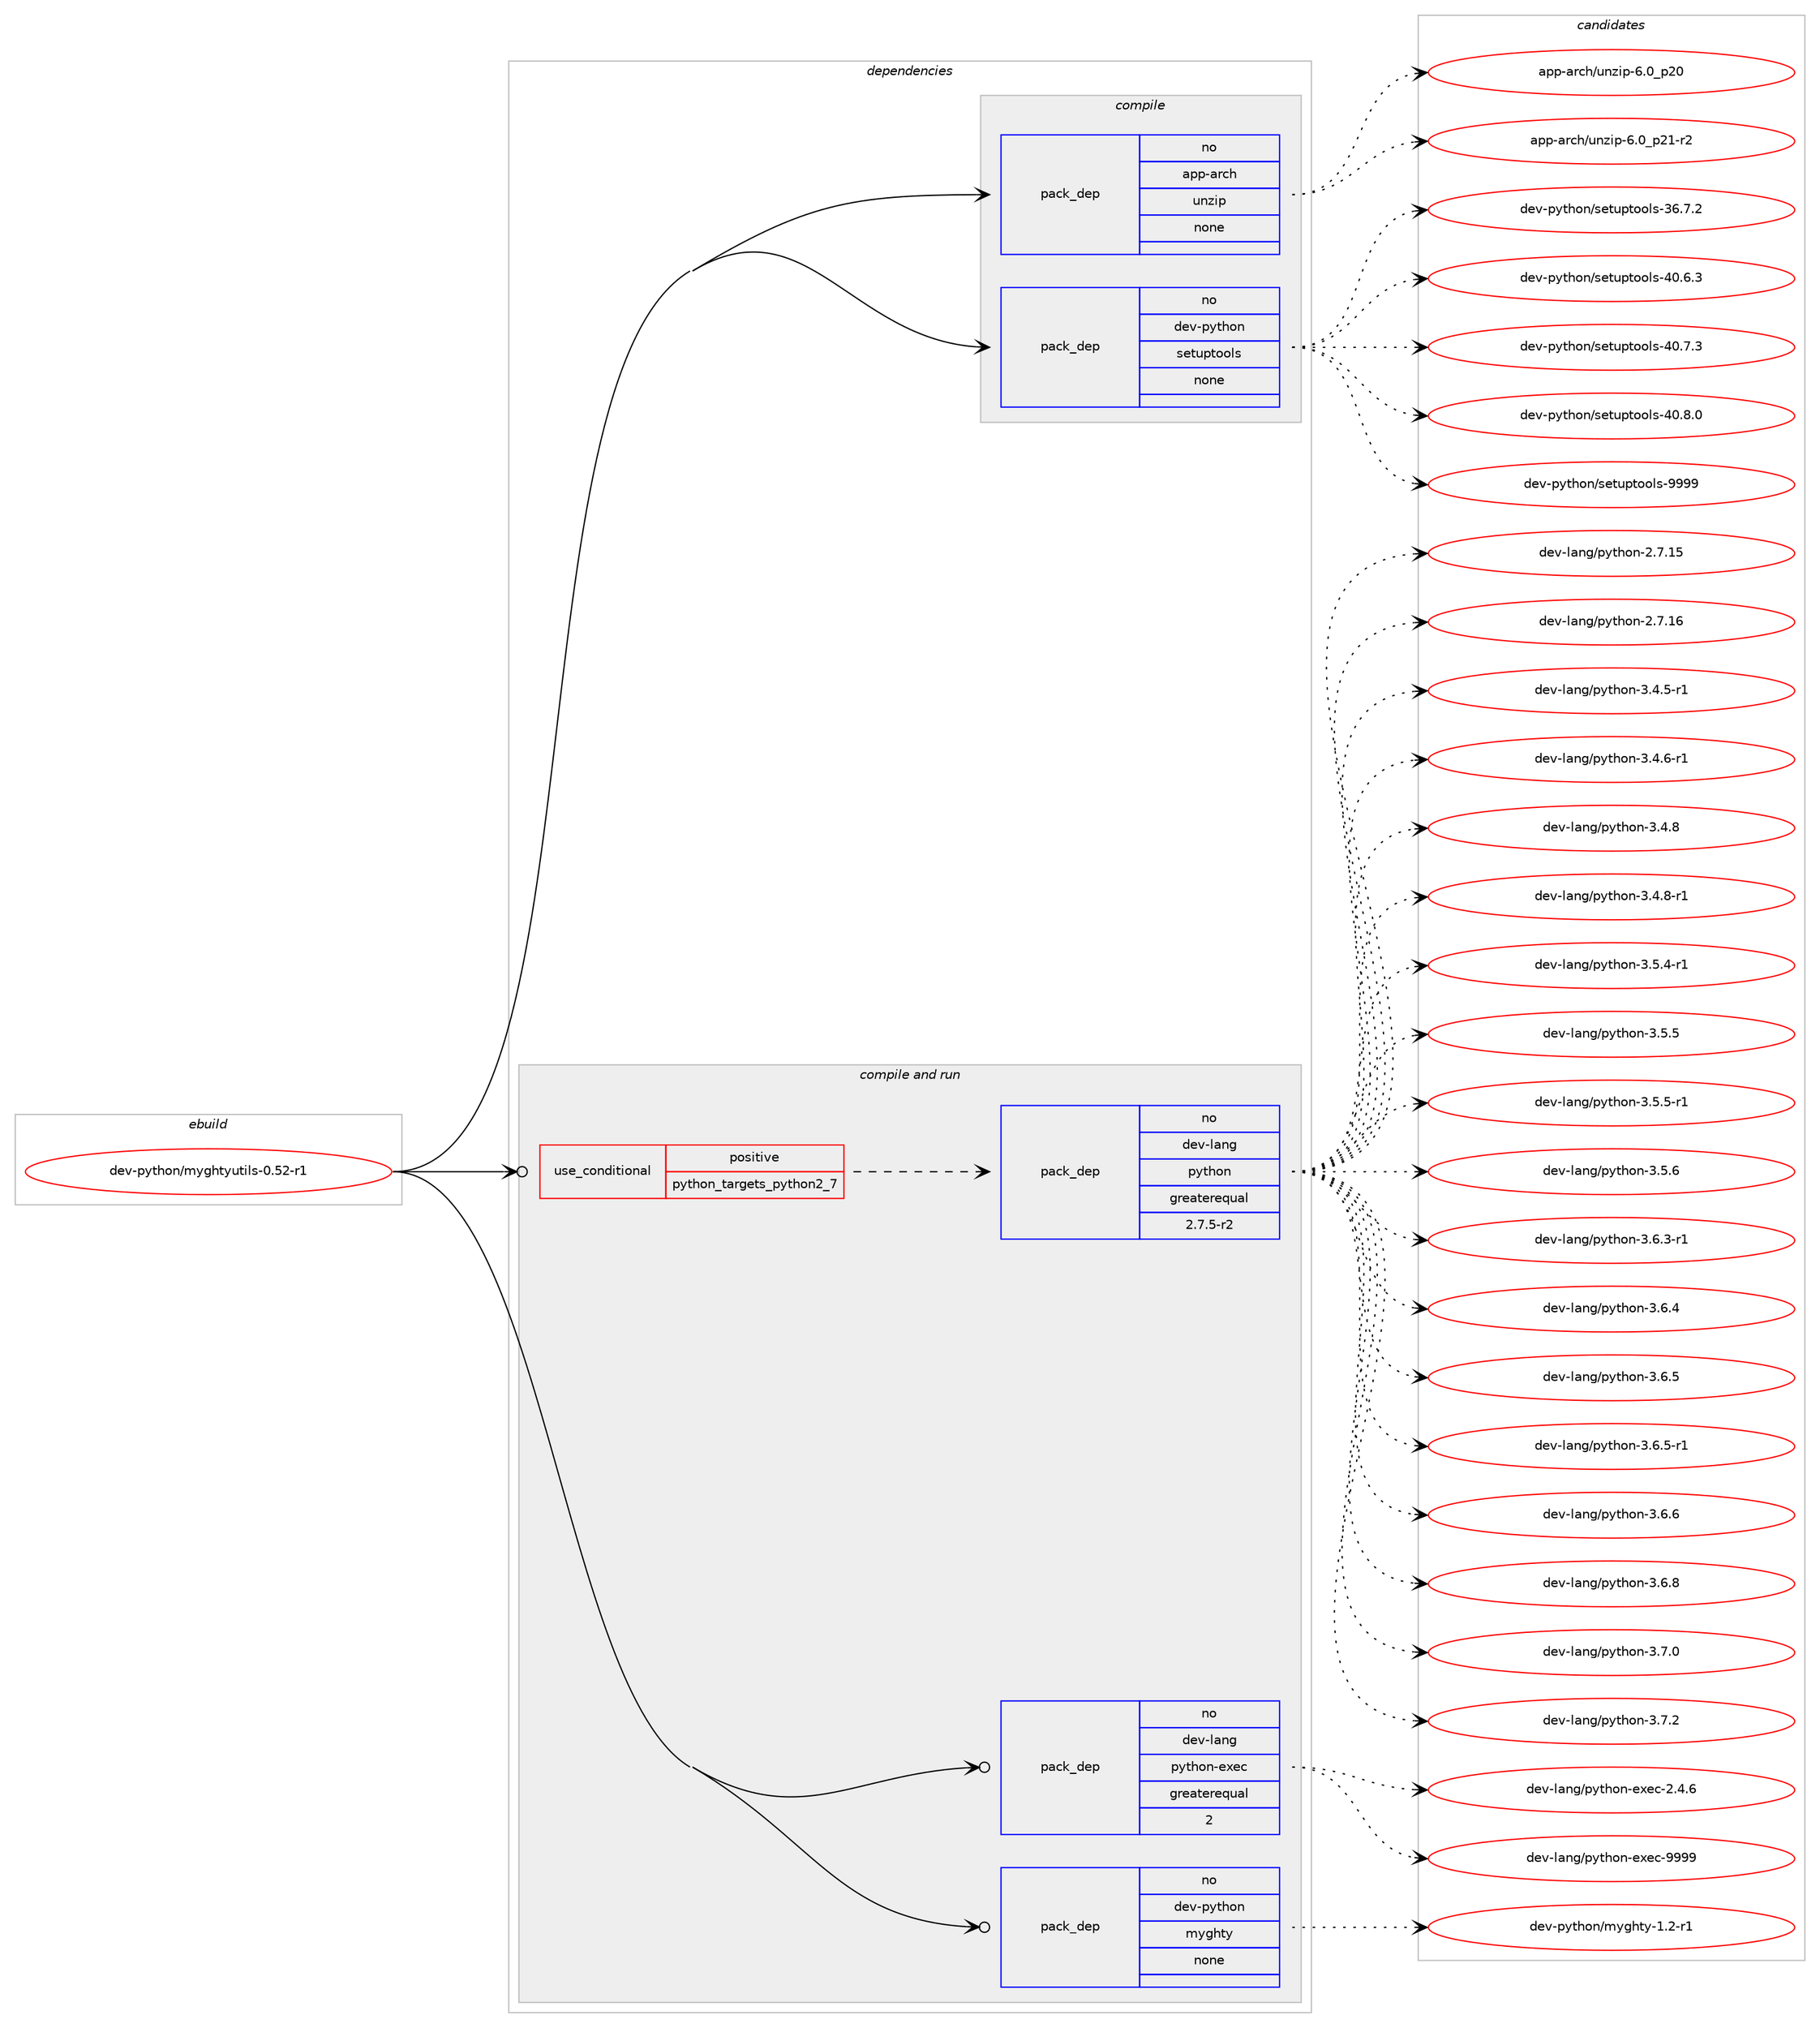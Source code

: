 digraph prolog {

# *************
# Graph options
# *************

newrank=true;
concentrate=true;
compound=true;
graph [rankdir=LR,fontname=Helvetica,fontsize=10,ranksep=1.5];#, ranksep=2.5, nodesep=0.2];
edge  [arrowhead=vee];
node  [fontname=Helvetica,fontsize=10];

# **********
# The ebuild
# **********

subgraph cluster_leftcol {
color=gray;
rank=same;
label=<<i>ebuild</i>>;
id [label="dev-python/myghtyutils-0.52-r1", color=red, width=4, href="../dev-python/myghtyutils-0.52-r1.svg"];
}

# ****************
# The dependencies
# ****************

subgraph cluster_midcol {
color=gray;
label=<<i>dependencies</i>>;
subgraph cluster_compile {
fillcolor="#eeeeee";
style=filled;
label=<<i>compile</i>>;
subgraph pack1018628 {
dependency1419682 [label=<<TABLE BORDER="0" CELLBORDER="1" CELLSPACING="0" CELLPADDING="4" WIDTH="220"><TR><TD ROWSPAN="6" CELLPADDING="30">pack_dep</TD></TR><TR><TD WIDTH="110">no</TD></TR><TR><TD>app-arch</TD></TR><TR><TD>unzip</TD></TR><TR><TD>none</TD></TR><TR><TD></TD></TR></TABLE>>, shape=none, color=blue];
}
id:e -> dependency1419682:w [weight=20,style="solid",arrowhead="vee"];
subgraph pack1018629 {
dependency1419683 [label=<<TABLE BORDER="0" CELLBORDER="1" CELLSPACING="0" CELLPADDING="4" WIDTH="220"><TR><TD ROWSPAN="6" CELLPADDING="30">pack_dep</TD></TR><TR><TD WIDTH="110">no</TD></TR><TR><TD>dev-python</TD></TR><TR><TD>setuptools</TD></TR><TR><TD>none</TD></TR><TR><TD></TD></TR></TABLE>>, shape=none, color=blue];
}
id:e -> dependency1419683:w [weight=20,style="solid",arrowhead="vee"];
}
subgraph cluster_compileandrun {
fillcolor="#eeeeee";
style=filled;
label=<<i>compile and run</i>>;
subgraph cond377780 {
dependency1419684 [label=<<TABLE BORDER="0" CELLBORDER="1" CELLSPACING="0" CELLPADDING="4"><TR><TD ROWSPAN="3" CELLPADDING="10">use_conditional</TD></TR><TR><TD>positive</TD></TR><TR><TD>python_targets_python2_7</TD></TR></TABLE>>, shape=none, color=red];
subgraph pack1018630 {
dependency1419685 [label=<<TABLE BORDER="0" CELLBORDER="1" CELLSPACING="0" CELLPADDING="4" WIDTH="220"><TR><TD ROWSPAN="6" CELLPADDING="30">pack_dep</TD></TR><TR><TD WIDTH="110">no</TD></TR><TR><TD>dev-lang</TD></TR><TR><TD>python</TD></TR><TR><TD>greaterequal</TD></TR><TR><TD>2.7.5-r2</TD></TR></TABLE>>, shape=none, color=blue];
}
dependency1419684:e -> dependency1419685:w [weight=20,style="dashed",arrowhead="vee"];
}
id:e -> dependency1419684:w [weight=20,style="solid",arrowhead="odotvee"];
subgraph pack1018631 {
dependency1419686 [label=<<TABLE BORDER="0" CELLBORDER="1" CELLSPACING="0" CELLPADDING="4" WIDTH="220"><TR><TD ROWSPAN="6" CELLPADDING="30">pack_dep</TD></TR><TR><TD WIDTH="110">no</TD></TR><TR><TD>dev-lang</TD></TR><TR><TD>python-exec</TD></TR><TR><TD>greaterequal</TD></TR><TR><TD>2</TD></TR></TABLE>>, shape=none, color=blue];
}
id:e -> dependency1419686:w [weight=20,style="solid",arrowhead="odotvee"];
subgraph pack1018632 {
dependency1419687 [label=<<TABLE BORDER="0" CELLBORDER="1" CELLSPACING="0" CELLPADDING="4" WIDTH="220"><TR><TD ROWSPAN="6" CELLPADDING="30">pack_dep</TD></TR><TR><TD WIDTH="110">no</TD></TR><TR><TD>dev-python</TD></TR><TR><TD>myghty</TD></TR><TR><TD>none</TD></TR><TR><TD></TD></TR></TABLE>>, shape=none, color=blue];
}
id:e -> dependency1419687:w [weight=20,style="solid",arrowhead="odotvee"];
}
subgraph cluster_run {
fillcolor="#eeeeee";
style=filled;
label=<<i>run</i>>;
}
}

# **************
# The candidates
# **************

subgraph cluster_choices {
rank=same;
color=gray;
label=<<i>candidates</i>>;

subgraph choice1018628 {
color=black;
nodesep=1;
choice971121124597114991044711711012210511245544648951125048 [label="app-arch/unzip-6.0_p20", color=red, width=4,href="../app-arch/unzip-6.0_p20.svg"];
choice9711211245971149910447117110122105112455446489511250494511450 [label="app-arch/unzip-6.0_p21-r2", color=red, width=4,href="../app-arch/unzip-6.0_p21-r2.svg"];
dependency1419682:e -> choice971121124597114991044711711012210511245544648951125048:w [style=dotted,weight="100"];
dependency1419682:e -> choice9711211245971149910447117110122105112455446489511250494511450:w [style=dotted,weight="100"];
}
subgraph choice1018629 {
color=black;
nodesep=1;
choice100101118451121211161041111104711510111611711211611111110811545515446554650 [label="dev-python/setuptools-36.7.2", color=red, width=4,href="../dev-python/setuptools-36.7.2.svg"];
choice100101118451121211161041111104711510111611711211611111110811545524846544651 [label="dev-python/setuptools-40.6.3", color=red, width=4,href="../dev-python/setuptools-40.6.3.svg"];
choice100101118451121211161041111104711510111611711211611111110811545524846554651 [label="dev-python/setuptools-40.7.3", color=red, width=4,href="../dev-python/setuptools-40.7.3.svg"];
choice100101118451121211161041111104711510111611711211611111110811545524846564648 [label="dev-python/setuptools-40.8.0", color=red, width=4,href="../dev-python/setuptools-40.8.0.svg"];
choice10010111845112121116104111110471151011161171121161111111081154557575757 [label="dev-python/setuptools-9999", color=red, width=4,href="../dev-python/setuptools-9999.svg"];
dependency1419683:e -> choice100101118451121211161041111104711510111611711211611111110811545515446554650:w [style=dotted,weight="100"];
dependency1419683:e -> choice100101118451121211161041111104711510111611711211611111110811545524846544651:w [style=dotted,weight="100"];
dependency1419683:e -> choice100101118451121211161041111104711510111611711211611111110811545524846554651:w [style=dotted,weight="100"];
dependency1419683:e -> choice100101118451121211161041111104711510111611711211611111110811545524846564648:w [style=dotted,weight="100"];
dependency1419683:e -> choice10010111845112121116104111110471151011161171121161111111081154557575757:w [style=dotted,weight="100"];
}
subgraph choice1018630 {
color=black;
nodesep=1;
choice10010111845108971101034711212111610411111045504655464953 [label="dev-lang/python-2.7.15", color=red, width=4,href="../dev-lang/python-2.7.15.svg"];
choice10010111845108971101034711212111610411111045504655464954 [label="dev-lang/python-2.7.16", color=red, width=4,href="../dev-lang/python-2.7.16.svg"];
choice1001011184510897110103471121211161041111104551465246534511449 [label="dev-lang/python-3.4.5-r1", color=red, width=4,href="../dev-lang/python-3.4.5-r1.svg"];
choice1001011184510897110103471121211161041111104551465246544511449 [label="dev-lang/python-3.4.6-r1", color=red, width=4,href="../dev-lang/python-3.4.6-r1.svg"];
choice100101118451089711010347112121116104111110455146524656 [label="dev-lang/python-3.4.8", color=red, width=4,href="../dev-lang/python-3.4.8.svg"];
choice1001011184510897110103471121211161041111104551465246564511449 [label="dev-lang/python-3.4.8-r1", color=red, width=4,href="../dev-lang/python-3.4.8-r1.svg"];
choice1001011184510897110103471121211161041111104551465346524511449 [label="dev-lang/python-3.5.4-r1", color=red, width=4,href="../dev-lang/python-3.5.4-r1.svg"];
choice100101118451089711010347112121116104111110455146534653 [label="dev-lang/python-3.5.5", color=red, width=4,href="../dev-lang/python-3.5.5.svg"];
choice1001011184510897110103471121211161041111104551465346534511449 [label="dev-lang/python-3.5.5-r1", color=red, width=4,href="../dev-lang/python-3.5.5-r1.svg"];
choice100101118451089711010347112121116104111110455146534654 [label="dev-lang/python-3.5.6", color=red, width=4,href="../dev-lang/python-3.5.6.svg"];
choice1001011184510897110103471121211161041111104551465446514511449 [label="dev-lang/python-3.6.3-r1", color=red, width=4,href="../dev-lang/python-3.6.3-r1.svg"];
choice100101118451089711010347112121116104111110455146544652 [label="dev-lang/python-3.6.4", color=red, width=4,href="../dev-lang/python-3.6.4.svg"];
choice100101118451089711010347112121116104111110455146544653 [label="dev-lang/python-3.6.5", color=red, width=4,href="../dev-lang/python-3.6.5.svg"];
choice1001011184510897110103471121211161041111104551465446534511449 [label="dev-lang/python-3.6.5-r1", color=red, width=4,href="../dev-lang/python-3.6.5-r1.svg"];
choice100101118451089711010347112121116104111110455146544654 [label="dev-lang/python-3.6.6", color=red, width=4,href="../dev-lang/python-3.6.6.svg"];
choice100101118451089711010347112121116104111110455146544656 [label="dev-lang/python-3.6.8", color=red, width=4,href="../dev-lang/python-3.6.8.svg"];
choice100101118451089711010347112121116104111110455146554648 [label="dev-lang/python-3.7.0", color=red, width=4,href="../dev-lang/python-3.7.0.svg"];
choice100101118451089711010347112121116104111110455146554650 [label="dev-lang/python-3.7.2", color=red, width=4,href="../dev-lang/python-3.7.2.svg"];
dependency1419685:e -> choice10010111845108971101034711212111610411111045504655464953:w [style=dotted,weight="100"];
dependency1419685:e -> choice10010111845108971101034711212111610411111045504655464954:w [style=dotted,weight="100"];
dependency1419685:e -> choice1001011184510897110103471121211161041111104551465246534511449:w [style=dotted,weight="100"];
dependency1419685:e -> choice1001011184510897110103471121211161041111104551465246544511449:w [style=dotted,weight="100"];
dependency1419685:e -> choice100101118451089711010347112121116104111110455146524656:w [style=dotted,weight="100"];
dependency1419685:e -> choice1001011184510897110103471121211161041111104551465246564511449:w [style=dotted,weight="100"];
dependency1419685:e -> choice1001011184510897110103471121211161041111104551465346524511449:w [style=dotted,weight="100"];
dependency1419685:e -> choice100101118451089711010347112121116104111110455146534653:w [style=dotted,weight="100"];
dependency1419685:e -> choice1001011184510897110103471121211161041111104551465346534511449:w [style=dotted,weight="100"];
dependency1419685:e -> choice100101118451089711010347112121116104111110455146534654:w [style=dotted,weight="100"];
dependency1419685:e -> choice1001011184510897110103471121211161041111104551465446514511449:w [style=dotted,weight="100"];
dependency1419685:e -> choice100101118451089711010347112121116104111110455146544652:w [style=dotted,weight="100"];
dependency1419685:e -> choice100101118451089711010347112121116104111110455146544653:w [style=dotted,weight="100"];
dependency1419685:e -> choice1001011184510897110103471121211161041111104551465446534511449:w [style=dotted,weight="100"];
dependency1419685:e -> choice100101118451089711010347112121116104111110455146544654:w [style=dotted,weight="100"];
dependency1419685:e -> choice100101118451089711010347112121116104111110455146544656:w [style=dotted,weight="100"];
dependency1419685:e -> choice100101118451089711010347112121116104111110455146554648:w [style=dotted,weight="100"];
dependency1419685:e -> choice100101118451089711010347112121116104111110455146554650:w [style=dotted,weight="100"];
}
subgraph choice1018631 {
color=black;
nodesep=1;
choice1001011184510897110103471121211161041111104510112010199455046524654 [label="dev-lang/python-exec-2.4.6", color=red, width=4,href="../dev-lang/python-exec-2.4.6.svg"];
choice10010111845108971101034711212111610411111045101120101994557575757 [label="dev-lang/python-exec-9999", color=red, width=4,href="../dev-lang/python-exec-9999.svg"];
dependency1419686:e -> choice1001011184510897110103471121211161041111104510112010199455046524654:w [style=dotted,weight="100"];
dependency1419686:e -> choice10010111845108971101034711212111610411111045101120101994557575757:w [style=dotted,weight="100"];
}
subgraph choice1018632 {
color=black;
nodesep=1;
choice1001011184511212111610411111047109121103104116121454946504511449 [label="dev-python/myghty-1.2-r1", color=red, width=4,href="../dev-python/myghty-1.2-r1.svg"];
dependency1419687:e -> choice1001011184511212111610411111047109121103104116121454946504511449:w [style=dotted,weight="100"];
}
}

}
